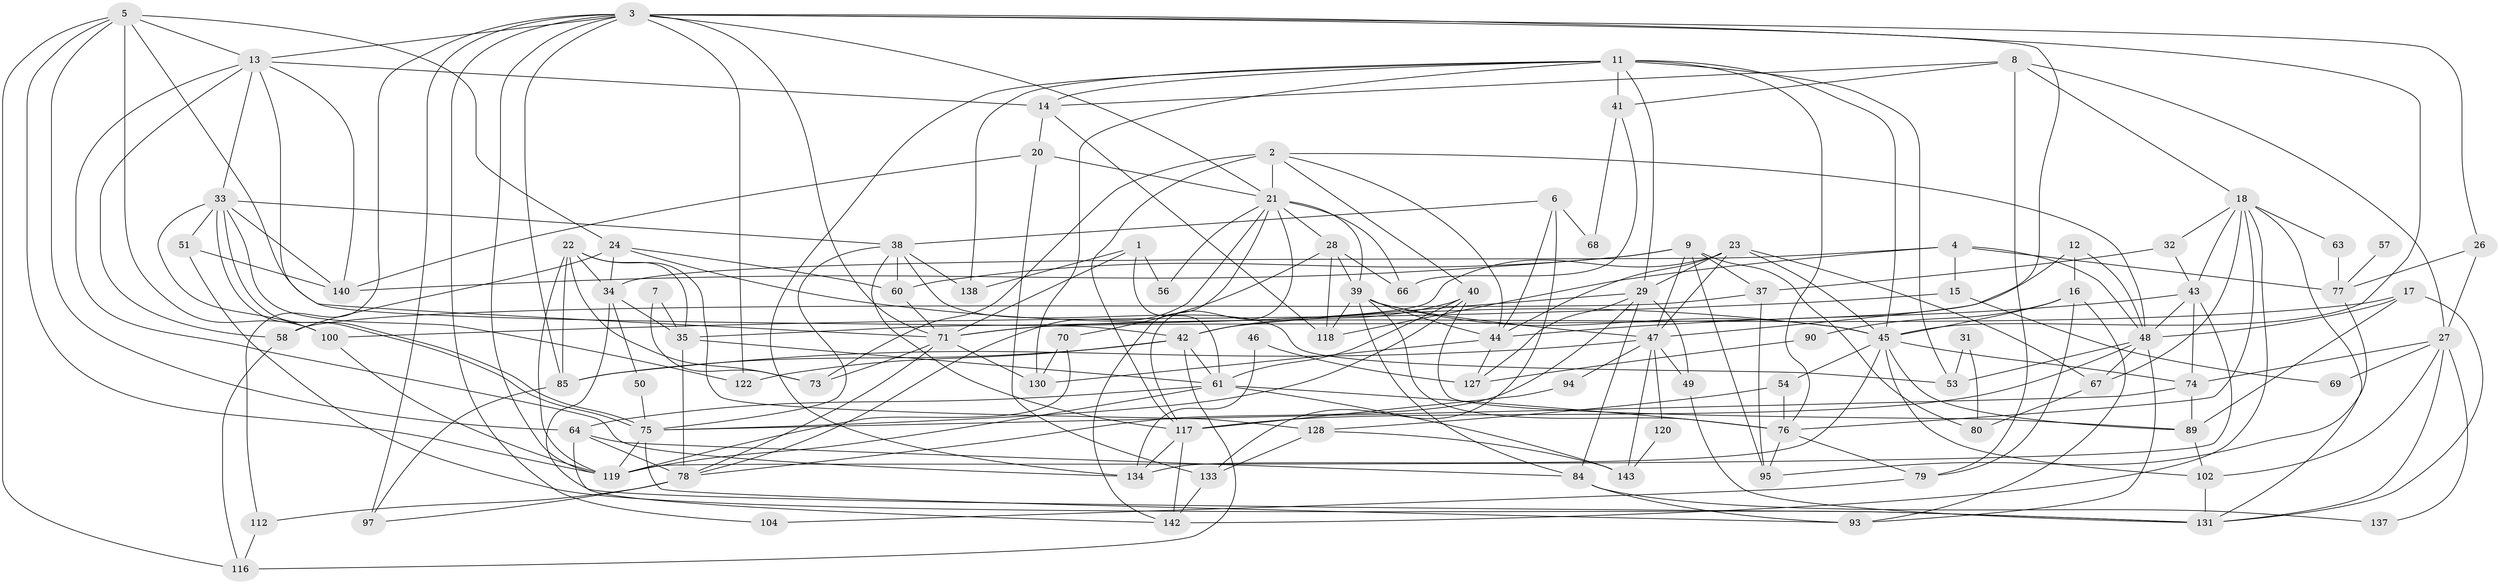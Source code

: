 // original degree distribution, {4: 0.30201342281879195, 5: 0.1610738255033557, 3: 0.2483221476510067, 2: 0.1476510067114094, 6: 0.0738255033557047, 7: 0.040268456375838924, 8: 0.020134228187919462, 9: 0.006711409395973154}
// Generated by graph-tools (version 1.1) at 2025/41/03/06/25 10:41:52]
// undirected, 98 vertices, 239 edges
graph export_dot {
graph [start="1"]
  node [color=gray90,style=filled];
  1;
  2 [super="+103"];
  3 [super="+81"];
  4 [super="+136"];
  5 [super="+10"];
  6 [super="+149"];
  7;
  8 [super="+19"];
  9 [super="+25"];
  11 [super="+126"];
  12 [super="+82"];
  13 [super="+59"];
  14 [super="+87"];
  15;
  16;
  17 [super="+30"];
  18 [super="+110"];
  20 [super="+65"];
  21 [super="+36"];
  22 [super="+62"];
  23 [super="+125"];
  24 [super="+113"];
  26;
  27 [super="+72"];
  28 [super="+124"];
  29 [super="+83"];
  31;
  32;
  33 [super="+86"];
  34 [super="+115"];
  35 [super="+88"];
  37;
  38 [super="+52"];
  39 [super="+109"];
  40 [super="+105"];
  41;
  42 [super="+98"];
  43 [super="+114"];
  44 [super="+148"];
  45 [super="+144"];
  46;
  47 [super="+132"];
  48 [super="+121"];
  49;
  50;
  51;
  53 [super="+55"];
  54;
  56;
  57;
  58;
  60 [super="+99"];
  61 [super="+106"];
  63;
  64 [super="+141"];
  66;
  67 [super="+111"];
  68;
  69;
  70 [super="+96"];
  71 [super="+107"];
  73;
  74;
  75;
  76 [super="+92"];
  77 [super="+91"];
  78 [super="+147"];
  79;
  80;
  84;
  85 [super="+101"];
  89 [super="+129"];
  90;
  93 [super="+123"];
  94;
  95;
  97 [super="+139"];
  100;
  102 [super="+108"];
  104;
  112;
  116;
  117 [super="+135"];
  118;
  119 [super="+146"];
  120;
  122;
  127;
  128;
  130;
  131 [super="+145"];
  133;
  134;
  137;
  138;
  140;
  142;
  143;
  1 -- 56;
  1 -- 138;
  1 -- 61;
  1 -- 71;
  2 -- 21;
  2 -- 73;
  2 -- 117 [weight=2];
  2 -- 40;
  2 -- 44;
  2 -- 48;
  3 -- 13;
  3 -- 97;
  3 -- 122;
  3 -- 104;
  3 -- 45;
  3 -- 112;
  3 -- 85;
  3 -- 119;
  3 -- 26;
  3 -- 71;
  3 -- 21;
  3 -- 47;
  4 -- 118;
  4 -- 48;
  4 -- 77;
  4 -- 34;
  4 -- 15;
  5 -- 116;
  5 -- 13;
  5 -- 100;
  5 -- 119;
  5 -- 24;
  5 -- 42;
  5 -- 64;
  6 -- 133;
  6 -- 44;
  6 -- 38;
  6 -- 68;
  7 -- 35;
  7 -- 73;
  8 -- 41;
  8 -- 79;
  8 -- 14;
  8 -- 27;
  8 -- 18;
  9 -- 37;
  9 -- 60 [weight=2];
  9 -- 80;
  9 -- 95;
  9 -- 140;
  9 -- 47;
  11 -- 45;
  11 -- 41;
  11 -- 130;
  11 -- 53;
  11 -- 134;
  11 -- 138;
  11 -- 76;
  11 -- 14;
  11 -- 29;
  12 -- 71;
  12 -- 16;
  12 -- 48;
  13 -- 134;
  13 -- 140;
  13 -- 33;
  13 -- 58;
  13 -- 14;
  13 -- 71;
  14 -- 118;
  14 -- 20;
  15 -- 100;
  15 -- 69;
  16 -- 79;
  16 -- 90;
  16 -- 45;
  16 -- 93;
  17 -- 131;
  17 -- 89;
  17 -- 71;
  17 -- 48;
  18 -- 76;
  18 -- 63;
  18 -- 32;
  18 -- 131;
  18 -- 43;
  18 -- 142;
  18 -- 67;
  20 -- 140;
  20 -- 21;
  20 -- 133;
  21 -- 78;
  21 -- 142;
  21 -- 117;
  21 -- 66;
  21 -- 39;
  21 -- 56;
  21 -- 28;
  22 -- 85;
  22 -- 128;
  22 -- 34;
  22 -- 35;
  22 -- 119;
  22 -- 73;
  23 -- 45;
  23 -- 35;
  23 -- 67;
  23 -- 44;
  23 -- 29;
  23 -- 47;
  24 -- 45;
  24 -- 58 [weight=2];
  24 -- 60;
  24 -- 34;
  26 -- 27;
  26 -- 77;
  27 -- 74;
  27 -- 131;
  27 -- 69;
  27 -- 102;
  27 -- 137;
  28 -- 118;
  28 -- 66;
  28 -- 70;
  28 -- 39;
  29 -- 49;
  29 -- 127;
  29 -- 78;
  29 -- 42;
  29 -- 84;
  31 -- 80;
  31 -- 53;
  32 -- 37;
  32 -- 43;
  33 -- 75;
  33 -- 75;
  33 -- 122;
  33 -- 38;
  33 -- 51;
  33 -- 100;
  33 -- 140;
  34 -- 131;
  34 -- 35;
  34 -- 50;
  35 -- 61;
  35 -- 78;
  37 -- 95;
  37 -- 58;
  38 -- 75;
  38 -- 138;
  38 -- 117;
  38 -- 60;
  38 -- 53;
  39 -- 76;
  39 -- 44;
  39 -- 84;
  39 -- 118;
  39 -- 45;
  39 -- 47;
  40 -- 75;
  40 -- 61;
  40 -- 42;
  40 -- 89;
  41 -- 66;
  41 -- 68;
  42 -- 116;
  42 -- 122;
  42 -- 85;
  42 -- 61;
  43 -- 119;
  43 -- 48;
  43 -- 74;
  43 -- 44;
  44 -- 127;
  44 -- 130 [weight=2];
  45 -- 74;
  45 -- 134;
  45 -- 54;
  45 -- 89;
  45 -- 102;
  46 -- 127;
  46 -- 134;
  47 -- 94;
  47 -- 143;
  47 -- 49;
  47 -- 85;
  47 -- 120;
  48 -- 117;
  48 -- 93;
  48 -- 53;
  48 -- 67;
  49 -- 131;
  50 -- 75;
  51 -- 140;
  51 -- 131;
  54 -- 76;
  54 -- 128;
  57 -- 77 [weight=2];
  58 -- 116;
  60 -- 71 [weight=2];
  61 -- 119;
  61 -- 143;
  61 -- 76;
  61 -- 64;
  63 -- 77;
  64 -- 78;
  64 -- 142;
  64 -- 84;
  67 -- 80;
  70 -- 130;
  70 -- 119;
  71 -- 130;
  71 -- 73;
  71 -- 78;
  74 -- 75;
  74 -- 89;
  75 -- 93;
  75 -- 119;
  76 -- 95;
  76 -- 79;
  77 -- 95;
  78 -- 97;
  78 -- 112;
  79 -- 104;
  84 -- 93;
  84 -- 137;
  85 -- 97;
  89 -- 102;
  90 -- 127;
  94 -- 117;
  100 -- 119;
  102 -- 131;
  112 -- 116;
  117 -- 142;
  117 -- 134;
  120 -- 143;
  128 -- 133;
  128 -- 143;
  133 -- 142;
}
